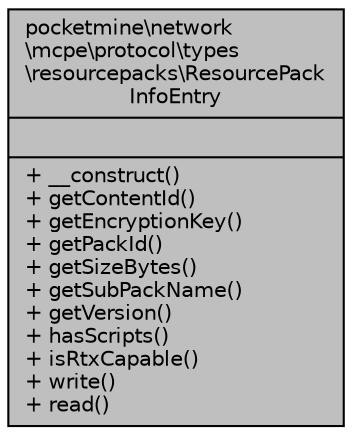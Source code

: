 digraph "pocketmine\network\mcpe\protocol\types\resourcepacks\ResourcePackInfoEntry"
{
 // INTERACTIVE_SVG=YES
 // LATEX_PDF_SIZE
  edge [fontname="Helvetica",fontsize="10",labelfontname="Helvetica",labelfontsize="10"];
  node [fontname="Helvetica",fontsize="10",shape=record];
  Node1 [label="{pocketmine\\network\l\\mcpe\\protocol\\types\l\\resourcepacks\\ResourcePack\lInfoEntry\n||+ __construct()\l+ getContentId()\l+ getEncryptionKey()\l+ getPackId()\l+ getSizeBytes()\l+ getSubPackName()\l+ getVersion()\l+ hasScripts()\l+ isRtxCapable()\l+ write()\l+ read()\l}",height=0.2,width=0.4,color="black", fillcolor="grey75", style="filled", fontcolor="black",tooltip=" "];
}

